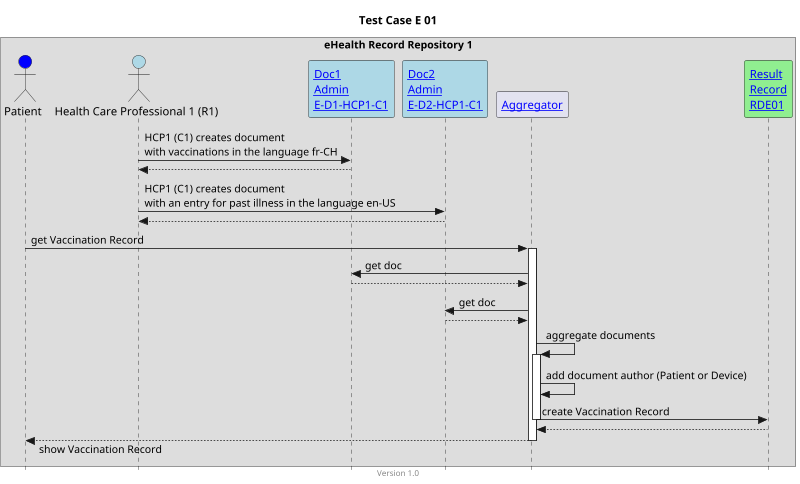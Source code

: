 @startuml
title Test Case E 01
footer Version 1.0
skinparam responseMessageBelowArrow true
skinparam style strictuml
scale max 800 width

box "eHealth Record Repository 1"
actor "Patient" as PAT #blue
actor "Health Care Professional 1 (R1)" as HCP1_C1 #lightblue
participant "[[Bundle-E-D1-HCP1-C1.html Doc1\nAdmin\nE-D1-HCP1-C1]]" as Doc1 #lightblue
participant "[[Bundle-E-D2-HCP1-C1.html Doc2\nAdmin\nE-D2-HCP1-C1]]" as Doc2 #lightblue
participant "[[aggregator.html Aggregator]]" as AGG
participant "[[Bundle-RDE01.html Result\nRecord\nRDE01]]" as RES #lightgreen
end box

HCP1_C1 -> Doc1: HCP1 (C1) creates document\nwith vaccinations in the language fr-CH
HCP1_C1 <-- Doc1

HCP1_C1 -> Doc2: HCP1 (C1) creates document\nwith an entry for past illness in the language en-US
HCP1_C1 <-- Doc2

PAT -> AGG: get Vaccination Record
activate AGG

AGG -> Doc1: get doc
AGG <-- Doc1

AGG -> Doc2: get doc
AGG <-- Doc2
 
AGG -> AGG: aggregate documents 
activate AGG
AGG -> AGG: add document author (Patient or Device)
AGG -> RES: create Vaccination Record
deactivate AGG
AGG <-- RES

PAT <-- AGG: show Vaccination Record
deactivate AGG


@enduml
